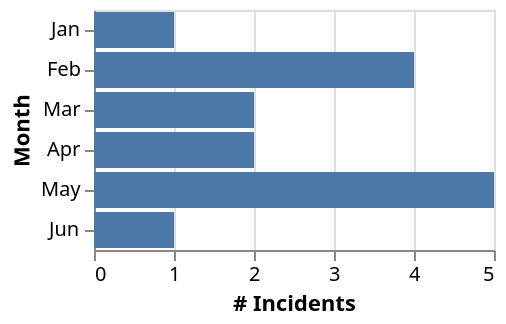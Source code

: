 {"$schema":"https://vega.github.io/schema/vega-lite/v2.json","description":"OIS by Month","data":{"values":[{"month":"01-01-2017","count":1},{"month":"02-01-2017","count":4},{"month":"03-01-2017","count":2},{"month":"04-01-2017","count":2},{"month":"05-01-2017","count":5},{"month":"06-01-2017","count":1}]},"mark":"bar","encoding":{"y":{"field":"month","type":"ordinal","timeUnit":"month","axis":{"title":"Month"}},"x":{"field":"count","type":"quantitative","axis":{"title":"# Incidents"}}}}